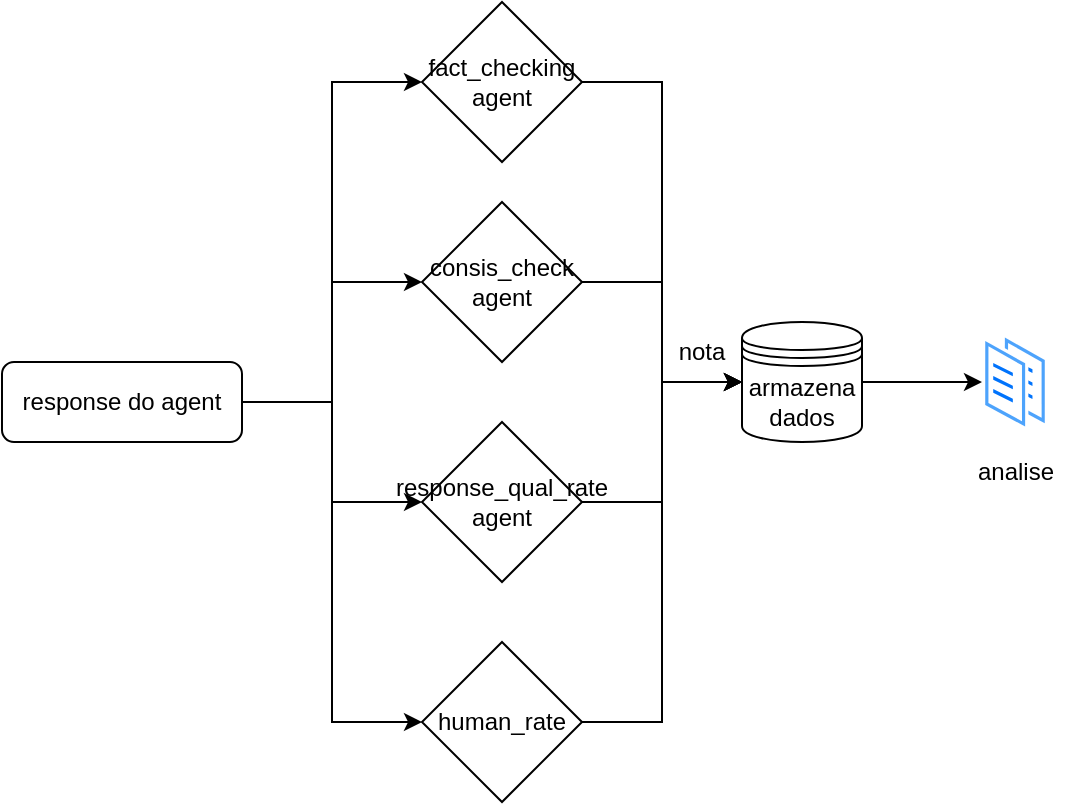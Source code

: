 <mxfile version="26.0.9">
  <diagram id="C5RBs43oDa-KdzZeNtuy" name="Page-1">
    <mxGraphModel dx="1114" dy="894" grid="1" gridSize="10" guides="1" tooltips="1" connect="1" arrows="1" fold="1" page="1" pageScale="1" pageWidth="827" pageHeight="1169" math="0" shadow="0">
      <root>
        <mxCell id="WIyWlLk6GJQsqaUBKTNV-0" />
        <mxCell id="WIyWlLk6GJQsqaUBKTNV-1" parent="WIyWlLk6GJQsqaUBKTNV-0" />
        <mxCell id="glD6hUYl6UvTYNtRMx_o-7" style="edgeStyle=orthogonalEdgeStyle;rounded=0;orthogonalLoop=1;jettySize=auto;html=1;entryX=0;entryY=0.5;entryDx=0;entryDy=0;" edge="1" parent="WIyWlLk6GJQsqaUBKTNV-1" source="WIyWlLk6GJQsqaUBKTNV-3" target="glD6hUYl6UvTYNtRMx_o-3">
          <mxGeometry relative="1" as="geometry" />
        </mxCell>
        <mxCell id="glD6hUYl6UvTYNtRMx_o-8" style="edgeStyle=orthogonalEdgeStyle;rounded=0;orthogonalLoop=1;jettySize=auto;html=1;entryX=0;entryY=0.5;entryDx=0;entryDy=0;" edge="1" parent="WIyWlLk6GJQsqaUBKTNV-1" source="WIyWlLk6GJQsqaUBKTNV-3" target="glD6hUYl6UvTYNtRMx_o-4">
          <mxGeometry relative="1" as="geometry" />
        </mxCell>
        <mxCell id="glD6hUYl6UvTYNtRMx_o-9" style="edgeStyle=orthogonalEdgeStyle;rounded=0;orthogonalLoop=1;jettySize=auto;html=1;" edge="1" parent="WIyWlLk6GJQsqaUBKTNV-1" source="WIyWlLk6GJQsqaUBKTNV-3" target="glD6hUYl6UvTYNtRMx_o-5">
          <mxGeometry relative="1" as="geometry" />
        </mxCell>
        <mxCell id="glD6hUYl6UvTYNtRMx_o-10" style="edgeStyle=orthogonalEdgeStyle;rounded=0;orthogonalLoop=1;jettySize=auto;html=1;entryX=0;entryY=0.5;entryDx=0;entryDy=0;" edge="1" parent="WIyWlLk6GJQsqaUBKTNV-1" source="WIyWlLk6GJQsqaUBKTNV-3" target="glD6hUYl6UvTYNtRMx_o-6">
          <mxGeometry relative="1" as="geometry" />
        </mxCell>
        <mxCell id="WIyWlLk6GJQsqaUBKTNV-3" value="response do agent" style="rounded=1;whiteSpace=wrap;html=1;fontSize=12;glass=0;strokeWidth=1;shadow=0;" parent="WIyWlLk6GJQsqaUBKTNV-1" vertex="1">
          <mxGeometry x="30" y="330" width="120" height="40" as="geometry" />
        </mxCell>
        <mxCell id="glD6hUYl6UvTYNtRMx_o-17" style="edgeStyle=orthogonalEdgeStyle;rounded=0;orthogonalLoop=1;jettySize=auto;html=1;" edge="1" parent="WIyWlLk6GJQsqaUBKTNV-1" source="glD6hUYl6UvTYNtRMx_o-2" target="glD6hUYl6UvTYNtRMx_o-16">
          <mxGeometry relative="1" as="geometry" />
        </mxCell>
        <mxCell id="glD6hUYl6UvTYNtRMx_o-2" value="armazena dados" style="shape=datastore;whiteSpace=wrap;html=1;" vertex="1" parent="WIyWlLk6GJQsqaUBKTNV-1">
          <mxGeometry x="400" y="310" width="60" height="60" as="geometry" />
        </mxCell>
        <mxCell id="glD6hUYl6UvTYNtRMx_o-12" style="edgeStyle=orthogonalEdgeStyle;rounded=0;orthogonalLoop=1;jettySize=auto;html=1;entryX=0;entryY=0.5;entryDx=0;entryDy=0;" edge="1" parent="WIyWlLk6GJQsqaUBKTNV-1" source="glD6hUYl6UvTYNtRMx_o-3" target="glD6hUYl6UvTYNtRMx_o-2">
          <mxGeometry relative="1" as="geometry" />
        </mxCell>
        <mxCell id="glD6hUYl6UvTYNtRMx_o-3" value="fact_checking&lt;div&gt;agent&lt;/div&gt;" style="rhombus;whiteSpace=wrap;html=1;" vertex="1" parent="WIyWlLk6GJQsqaUBKTNV-1">
          <mxGeometry x="240" y="150" width="80" height="80" as="geometry" />
        </mxCell>
        <mxCell id="glD6hUYl6UvTYNtRMx_o-13" style="edgeStyle=orthogonalEdgeStyle;rounded=0;orthogonalLoop=1;jettySize=auto;html=1;entryX=0;entryY=0.5;entryDx=0;entryDy=0;" edge="1" parent="WIyWlLk6GJQsqaUBKTNV-1" source="glD6hUYl6UvTYNtRMx_o-4" target="glD6hUYl6UvTYNtRMx_o-2">
          <mxGeometry relative="1" as="geometry" />
        </mxCell>
        <mxCell id="glD6hUYl6UvTYNtRMx_o-4" value="consis_check&lt;div&gt;agent&lt;/div&gt;" style="rhombus;whiteSpace=wrap;html=1;" vertex="1" parent="WIyWlLk6GJQsqaUBKTNV-1">
          <mxGeometry x="240" y="250" width="80" height="80" as="geometry" />
        </mxCell>
        <mxCell id="glD6hUYl6UvTYNtRMx_o-14" style="edgeStyle=orthogonalEdgeStyle;rounded=0;orthogonalLoop=1;jettySize=auto;html=1;entryX=0;entryY=0.5;entryDx=0;entryDy=0;" edge="1" parent="WIyWlLk6GJQsqaUBKTNV-1" source="glD6hUYl6UvTYNtRMx_o-5" target="glD6hUYl6UvTYNtRMx_o-2">
          <mxGeometry relative="1" as="geometry" />
        </mxCell>
        <mxCell id="glD6hUYl6UvTYNtRMx_o-5" value="response_qual_rate&lt;div&gt;agent&lt;/div&gt;" style="rhombus;whiteSpace=wrap;html=1;" vertex="1" parent="WIyWlLk6GJQsqaUBKTNV-1">
          <mxGeometry x="240" y="360" width="80" height="80" as="geometry" />
        </mxCell>
        <mxCell id="glD6hUYl6UvTYNtRMx_o-15" style="edgeStyle=orthogonalEdgeStyle;rounded=0;orthogonalLoop=1;jettySize=auto;html=1;entryX=0;entryY=0.5;entryDx=0;entryDy=0;" edge="1" parent="WIyWlLk6GJQsqaUBKTNV-1" source="glD6hUYl6UvTYNtRMx_o-6" target="glD6hUYl6UvTYNtRMx_o-2">
          <mxGeometry relative="1" as="geometry" />
        </mxCell>
        <mxCell id="glD6hUYl6UvTYNtRMx_o-6" value="human_rate" style="rhombus;whiteSpace=wrap;html=1;" vertex="1" parent="WIyWlLk6GJQsqaUBKTNV-1">
          <mxGeometry x="240" y="470" width="80" height="80" as="geometry" />
        </mxCell>
        <mxCell id="glD6hUYl6UvTYNtRMx_o-11" value="nota" style="text;html=1;align=center;verticalAlign=middle;whiteSpace=wrap;rounded=0;" vertex="1" parent="WIyWlLk6GJQsqaUBKTNV-1">
          <mxGeometry x="350" y="310" width="60" height="30" as="geometry" />
        </mxCell>
        <mxCell id="glD6hUYl6UvTYNtRMx_o-16" value="" style="image;aspect=fixed;perimeter=ellipsePerimeter;html=1;align=center;shadow=0;dashed=0;spacingTop=3;image=img/lib/active_directory/documents.svg;" vertex="1" parent="WIyWlLk6GJQsqaUBKTNV-1">
          <mxGeometry x="520" y="315" width="33" height="50" as="geometry" />
        </mxCell>
        <mxCell id="glD6hUYl6UvTYNtRMx_o-18" value="analise" style="text;html=1;align=center;verticalAlign=middle;whiteSpace=wrap;rounded=0;" vertex="1" parent="WIyWlLk6GJQsqaUBKTNV-1">
          <mxGeometry x="506.5" y="370" width="60" height="30" as="geometry" />
        </mxCell>
      </root>
    </mxGraphModel>
  </diagram>
</mxfile>

